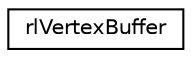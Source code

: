 digraph "Graphical Class Hierarchy"
{
 // LATEX_PDF_SIZE
  edge [fontname="Helvetica",fontsize="10",labelfontname="Helvetica",labelfontsize="10"];
  node [fontname="Helvetica",fontsize="10",shape=record];
  rankdir="LR";
  Node0 [label="rlVertexBuffer",height=0.2,width=0.4,color="black", fillcolor="white", style="filled",URL="$structrlVertexBuffer.html",tooltip=" "];
}
